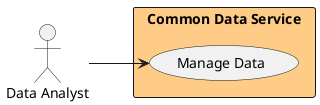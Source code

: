 @startuml

left to right direction


Actor "Data Analyst" as DataAnalyst


rectangle "Common Data Service" as cds #ffcc88 {
        usecase "Manage Data" as ManageData
    DataAnalyst --> ManageData

}


@enduml

